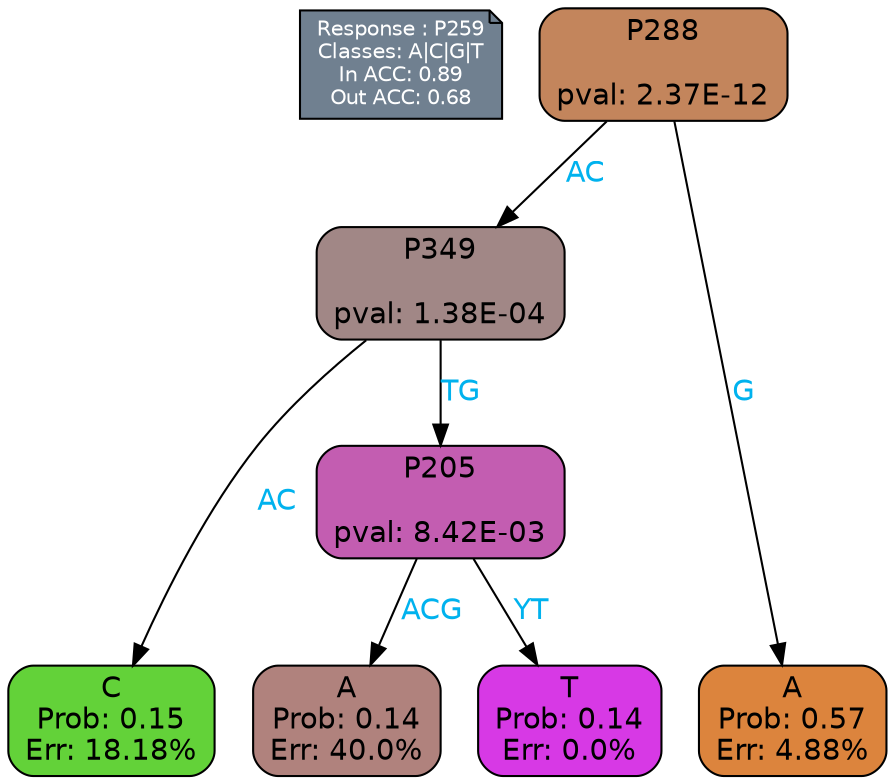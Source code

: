 digraph Tree {
node [shape=box, style="filled, rounded", color="black", fontname=helvetica] ;
graph [ranksep=equally, splines=polylines, bgcolor=transparent, dpi=600] ;
edge [fontname=helvetica] ;
LEGEND [label="Response : P259
Classes: A|C|G|T
In ACC: 0.89
Out ACC: 0.68
",shape=note,align=left,style=filled,fillcolor="slategray",fontcolor="white",fontsize=10];1 [label="P288

pval: 2.37E-12", fillcolor="#c3855c"] ;
2 [label="P349

pval: 1.38E-04", fillcolor="#a18786"] ;
3 [label="C
Prob: 0.15
Err: 18.18%", fillcolor="#63d239"] ;
4 [label="P205

pval: 8.42E-03", fillcolor="#c35db1"] ;
5 [label="A
Prob: 0.14
Err: 40.0%", fillcolor="#b0827d"] ;
6 [label="T
Prob: 0.14
Err: 0.0%", fillcolor="#d739e5"] ;
7 [label="A
Prob: 0.57
Err: 4.88%", fillcolor="#dc843d"] ;
1 -> 2 [label="AC",fontcolor=deepskyblue2] ;
1 -> 7 [label="G",fontcolor=deepskyblue2] ;
2 -> 3 [label="AC",fontcolor=deepskyblue2] ;
2 -> 4 [label="TG",fontcolor=deepskyblue2] ;
4 -> 5 [label="ACG",fontcolor=deepskyblue2] ;
4 -> 6 [label="YT",fontcolor=deepskyblue2] ;
{rank = same; 3;5;6;7;}{rank = same; LEGEND;1;}}